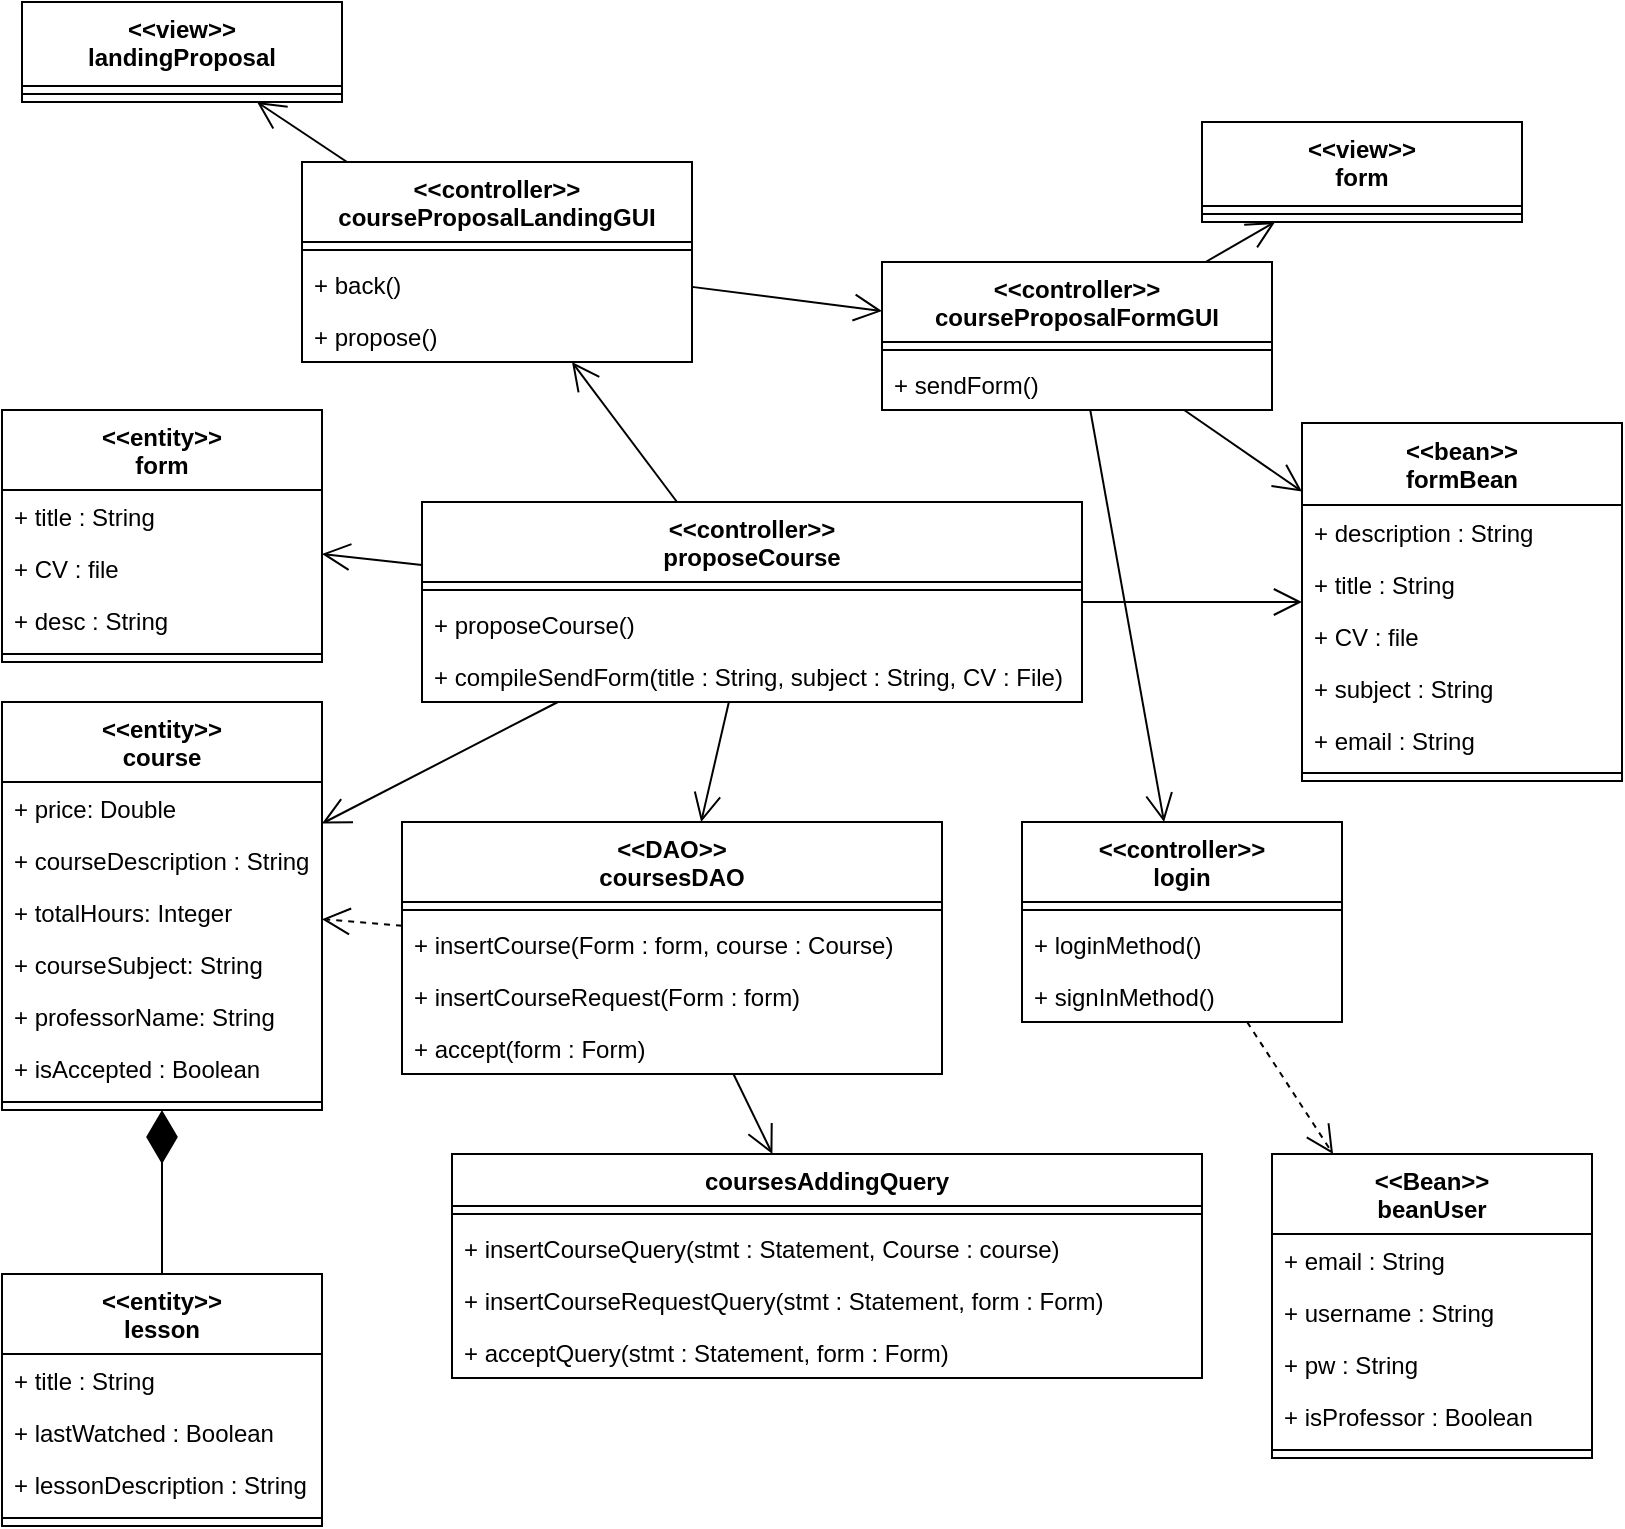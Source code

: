 <mxfile version="22.0.2" type="device">
  <diagram name="Page-1" id="vRs2j0dey8CRvYGm-JTu">
    <mxGraphModel dx="679" dy="843" grid="1" gridSize="10" guides="1" tooltips="1" connect="1" arrows="1" fold="1" page="1" pageScale="1" pageWidth="850" pageHeight="1100" math="0" shadow="0">
      <root>
        <mxCell id="0" />
        <mxCell id="1" parent="0" />
        <mxCell id="zubo-yhdf5VfKYRZ8-ow-1" value="&amp;lt;&amp;lt;controller&amp;gt;&amp;gt;&lt;br&gt;proposeCourse" style="swimlane;fontStyle=1;align=center;verticalAlign=top;childLayout=stackLayout;horizontal=1;startSize=40;horizontalStack=0;resizeParent=1;resizeParentMax=0;resizeLast=0;collapsible=1;marginBottom=0;whiteSpace=wrap;html=1;" parent="1" vertex="1">
          <mxGeometry x="230" y="330" width="330" height="100" as="geometry" />
        </mxCell>
        <mxCell id="zubo-yhdf5VfKYRZ8-ow-3" value="" style="line;strokeWidth=1;fillColor=none;align=left;verticalAlign=middle;spacingTop=-1;spacingLeft=3;spacingRight=3;rotatable=0;labelPosition=right;points=[];portConstraint=eastwest;strokeColor=inherit;" parent="zubo-yhdf5VfKYRZ8-ow-1" vertex="1">
          <mxGeometry y="40" width="330" height="8" as="geometry" />
        </mxCell>
        <mxCell id="zubo-yhdf5VfKYRZ8-ow-4" value="+ proposeCourse()" style="text;strokeColor=none;fillColor=none;align=left;verticalAlign=top;spacingLeft=4;spacingRight=4;overflow=hidden;rotatable=0;points=[[0,0.5],[1,0.5]];portConstraint=eastwest;whiteSpace=wrap;html=1;" parent="zubo-yhdf5VfKYRZ8-ow-1" vertex="1">
          <mxGeometry y="48" width="330" height="26" as="geometry" />
        </mxCell>
        <mxCell id="zubo-yhdf5VfKYRZ8-ow-5" value="+ compileSendForm(title : String, subject : String, CV : File)" style="text;strokeColor=none;fillColor=none;align=left;verticalAlign=top;spacingLeft=4;spacingRight=4;overflow=hidden;rotatable=0;points=[[0,0.5],[1,0.5]];portConstraint=eastwest;whiteSpace=wrap;html=1;" parent="zubo-yhdf5VfKYRZ8-ow-1" vertex="1">
          <mxGeometry y="74" width="330" height="26" as="geometry" />
        </mxCell>
        <mxCell id="zubo-yhdf5VfKYRZ8-ow-10" value="&amp;lt;&amp;lt;controller&amp;gt;&amp;gt;&lt;br&gt;courseProposalLandingGUI" style="swimlane;fontStyle=1;align=center;verticalAlign=top;childLayout=stackLayout;horizontal=1;startSize=40;horizontalStack=0;resizeParent=1;resizeParentMax=0;resizeLast=0;collapsible=1;marginBottom=0;whiteSpace=wrap;html=1;" parent="1" vertex="1">
          <mxGeometry x="170" y="160" width="195" height="100" as="geometry" />
        </mxCell>
        <mxCell id="zubo-yhdf5VfKYRZ8-ow-11" value="" style="line;strokeWidth=1;fillColor=none;align=left;verticalAlign=middle;spacingTop=-1;spacingLeft=3;spacingRight=3;rotatable=0;labelPosition=right;points=[];portConstraint=eastwest;strokeColor=inherit;" parent="zubo-yhdf5VfKYRZ8-ow-10" vertex="1">
          <mxGeometry y="40" width="195" height="8" as="geometry" />
        </mxCell>
        <mxCell id="pH69hkPTxForjX6qZ0RX-25" value="+ back()" style="text;strokeColor=none;fillColor=none;align=left;verticalAlign=top;spacingLeft=4;spacingRight=4;overflow=hidden;rotatable=0;points=[[0,0.5],[1,0.5]];portConstraint=eastwest;whiteSpace=wrap;html=1;" parent="zubo-yhdf5VfKYRZ8-ow-10" vertex="1">
          <mxGeometry y="48" width="195" height="26" as="geometry" />
        </mxCell>
        <mxCell id="zubo-yhdf5VfKYRZ8-ow-12" value="+ propose()" style="text;strokeColor=none;fillColor=none;align=left;verticalAlign=top;spacingLeft=4;spacingRight=4;overflow=hidden;rotatable=0;points=[[0,0.5],[1,0.5]];portConstraint=eastwest;whiteSpace=wrap;html=1;" parent="zubo-yhdf5VfKYRZ8-ow-10" vertex="1">
          <mxGeometry y="74" width="195" height="26" as="geometry" />
        </mxCell>
        <mxCell id="zubo-yhdf5VfKYRZ8-ow-13" value="&amp;lt;&amp;lt;controller&amp;gt;&amp;gt;&lt;br&gt;courseProposalFormGUI" style="swimlane;fontStyle=1;align=center;verticalAlign=top;childLayout=stackLayout;horizontal=1;startSize=40;horizontalStack=0;resizeParent=1;resizeParentMax=0;resizeLast=0;collapsible=1;marginBottom=0;whiteSpace=wrap;html=1;" parent="1" vertex="1">
          <mxGeometry x="460" y="210" width="195" height="74" as="geometry" />
        </mxCell>
        <mxCell id="zubo-yhdf5VfKYRZ8-ow-14" value="" style="line;strokeWidth=1;fillColor=none;align=left;verticalAlign=middle;spacingTop=-1;spacingLeft=3;spacingRight=3;rotatable=0;labelPosition=right;points=[];portConstraint=eastwest;strokeColor=inherit;" parent="zubo-yhdf5VfKYRZ8-ow-13" vertex="1">
          <mxGeometry y="40" width="195" height="8" as="geometry" />
        </mxCell>
        <mxCell id="zubo-yhdf5VfKYRZ8-ow-15" value="+ sendForm()" style="text;strokeColor=none;fillColor=none;align=left;verticalAlign=top;spacingLeft=4;spacingRight=4;overflow=hidden;rotatable=0;points=[[0,0.5],[1,0.5]];portConstraint=eastwest;whiteSpace=wrap;html=1;" parent="zubo-yhdf5VfKYRZ8-ow-13" vertex="1">
          <mxGeometry y="48" width="195" height="26" as="geometry" />
        </mxCell>
        <mxCell id="zubo-yhdf5VfKYRZ8-ow-16" value="&amp;lt;&amp;lt;controller&amp;gt;&amp;gt;&lt;br&gt;login" style="swimlane;fontStyle=1;align=center;verticalAlign=top;childLayout=stackLayout;horizontal=1;startSize=40;horizontalStack=0;resizeParent=1;resizeParentMax=0;resizeLast=0;collapsible=1;marginBottom=0;whiteSpace=wrap;html=1;" parent="1" vertex="1">
          <mxGeometry x="530" y="490" width="160" height="100" as="geometry" />
        </mxCell>
        <mxCell id="zubo-yhdf5VfKYRZ8-ow-17" value="" style="line;strokeWidth=1;fillColor=none;align=left;verticalAlign=middle;spacingTop=-1;spacingLeft=3;spacingRight=3;rotatable=0;labelPosition=right;points=[];portConstraint=eastwest;strokeColor=inherit;" parent="zubo-yhdf5VfKYRZ8-ow-16" vertex="1">
          <mxGeometry y="40" width="160" height="8" as="geometry" />
        </mxCell>
        <mxCell id="zubo-yhdf5VfKYRZ8-ow-18" value="+ loginMethod()" style="text;strokeColor=none;fillColor=none;align=left;verticalAlign=top;spacingLeft=4;spacingRight=4;overflow=hidden;rotatable=0;points=[[0,0.5],[1,0.5]];portConstraint=eastwest;whiteSpace=wrap;html=1;" parent="zubo-yhdf5VfKYRZ8-ow-16" vertex="1">
          <mxGeometry y="48" width="160" height="26" as="geometry" />
        </mxCell>
        <mxCell id="zubo-yhdf5VfKYRZ8-ow-19" value="+ signInMethod()" style="text;strokeColor=none;fillColor=none;align=left;verticalAlign=top;spacingLeft=4;spacingRight=4;overflow=hidden;rotatable=0;points=[[0,0.5],[1,0.5]];portConstraint=eastwest;whiteSpace=wrap;html=1;" parent="zubo-yhdf5VfKYRZ8-ow-16" vertex="1">
          <mxGeometry y="74" width="160" height="26" as="geometry" />
        </mxCell>
        <mxCell id="zubo-yhdf5VfKYRZ8-ow-20" value="&amp;lt;&amp;lt;Bean&amp;gt;&amp;gt;&lt;br&gt;beanUser" style="swimlane;fontStyle=1;align=center;verticalAlign=top;childLayout=stackLayout;horizontal=1;startSize=40;horizontalStack=0;resizeParent=1;resizeParentMax=0;resizeLast=0;collapsible=1;marginBottom=0;whiteSpace=wrap;html=1;" parent="1" vertex="1">
          <mxGeometry x="655" y="656" width="160" height="152" as="geometry" />
        </mxCell>
        <mxCell id="zubo-yhdf5VfKYRZ8-ow-21" value="+ email : String" style="text;strokeColor=none;fillColor=none;align=left;verticalAlign=top;spacingLeft=4;spacingRight=4;overflow=hidden;rotatable=0;points=[[0,0.5],[1,0.5]];portConstraint=eastwest;whiteSpace=wrap;html=1;" parent="zubo-yhdf5VfKYRZ8-ow-20" vertex="1">
          <mxGeometry y="40" width="160" height="26" as="geometry" />
        </mxCell>
        <mxCell id="zubo-yhdf5VfKYRZ8-ow-22" value="+ username : String" style="text;strokeColor=none;fillColor=none;align=left;verticalAlign=top;spacingLeft=4;spacingRight=4;overflow=hidden;rotatable=0;points=[[0,0.5],[1,0.5]];portConstraint=eastwest;whiteSpace=wrap;html=1;" parent="zubo-yhdf5VfKYRZ8-ow-20" vertex="1">
          <mxGeometry y="66" width="160" height="26" as="geometry" />
        </mxCell>
        <mxCell id="zubo-yhdf5VfKYRZ8-ow-23" value="+ pw : String" style="text;strokeColor=none;fillColor=none;align=left;verticalAlign=top;spacingLeft=4;spacingRight=4;overflow=hidden;rotatable=0;points=[[0,0.5],[1,0.5]];portConstraint=eastwest;whiteSpace=wrap;html=1;" parent="zubo-yhdf5VfKYRZ8-ow-20" vertex="1">
          <mxGeometry y="92" width="160" height="26" as="geometry" />
        </mxCell>
        <mxCell id="zubo-yhdf5VfKYRZ8-ow-24" value="+ isProfessor : Boolean" style="text;strokeColor=none;fillColor=none;align=left;verticalAlign=top;spacingLeft=4;spacingRight=4;overflow=hidden;rotatable=0;points=[[0,0.5],[1,0.5]];portConstraint=eastwest;whiteSpace=wrap;html=1;" parent="zubo-yhdf5VfKYRZ8-ow-20" vertex="1">
          <mxGeometry y="118" width="160" height="26" as="geometry" />
        </mxCell>
        <mxCell id="zubo-yhdf5VfKYRZ8-ow-25" value="" style="line;strokeWidth=1;fillColor=none;align=left;verticalAlign=middle;spacingTop=-1;spacingLeft=3;spacingRight=3;rotatable=0;labelPosition=right;points=[];portConstraint=eastwest;strokeColor=inherit;" parent="zubo-yhdf5VfKYRZ8-ow-20" vertex="1">
          <mxGeometry y="144" width="160" height="8" as="geometry" />
        </mxCell>
        <mxCell id="zubo-yhdf5VfKYRZ8-ow-26" value="" style="endArrow=open;endSize=12;dashed=1;html=1;rounded=0;" parent="1" source="zubo-yhdf5VfKYRZ8-ow-16" target="zubo-yhdf5VfKYRZ8-ow-20" edge="1">
          <mxGeometry width="160" relative="1" as="geometry">
            <mxPoint x="225" y="644" as="sourcePoint" />
            <mxPoint x="385" y="644" as="targetPoint" />
          </mxGeometry>
        </mxCell>
        <mxCell id="zubo-yhdf5VfKYRZ8-ow-27" value="&amp;lt;&amp;lt;view&amp;gt;&amp;gt;&lt;br&gt;landingProposal" style="swimlane;fontStyle=1;align=center;verticalAlign=top;childLayout=stackLayout;horizontal=1;startSize=42;horizontalStack=0;resizeParent=1;resizeParentMax=0;resizeLast=0;collapsible=1;marginBottom=0;whiteSpace=wrap;html=1;" parent="1" vertex="1">
          <mxGeometry x="30" y="80" width="160" height="50" as="geometry" />
        </mxCell>
        <mxCell id="zubo-yhdf5VfKYRZ8-ow-29" value="" style="line;strokeWidth=1;fillColor=none;align=left;verticalAlign=middle;spacingTop=-1;spacingLeft=3;spacingRight=3;rotatable=0;labelPosition=right;points=[];portConstraint=eastwest;strokeColor=inherit;" parent="zubo-yhdf5VfKYRZ8-ow-27" vertex="1">
          <mxGeometry y="42" width="160" height="8" as="geometry" />
        </mxCell>
        <mxCell id="zubo-yhdf5VfKYRZ8-ow-33" value="&amp;lt;&amp;lt;view&amp;gt;&amp;gt;&lt;br&gt;form" style="swimlane;fontStyle=1;align=center;verticalAlign=top;childLayout=stackLayout;horizontal=1;startSize=42;horizontalStack=0;resizeParent=1;resizeParentMax=0;resizeLast=0;collapsible=1;marginBottom=0;whiteSpace=wrap;html=1;" parent="1" vertex="1">
          <mxGeometry x="620" y="140" width="160" height="50" as="geometry" />
        </mxCell>
        <mxCell id="zubo-yhdf5VfKYRZ8-ow-34" value="" style="line;strokeWidth=1;fillColor=none;align=left;verticalAlign=middle;spacingTop=-1;spacingLeft=3;spacingRight=3;rotatable=0;labelPosition=right;points=[];portConstraint=eastwest;strokeColor=inherit;" parent="zubo-yhdf5VfKYRZ8-ow-33" vertex="1">
          <mxGeometry y="42" width="160" height="8" as="geometry" />
        </mxCell>
        <mxCell id="zubo-yhdf5VfKYRZ8-ow-35" value="&amp;lt;&amp;lt;DAO&amp;gt;&amp;gt;&lt;br&gt;coursesDAO" style="swimlane;fontStyle=1;align=center;verticalAlign=top;childLayout=stackLayout;horizontal=1;startSize=40;horizontalStack=0;resizeParent=1;resizeParentMax=0;resizeLast=0;collapsible=1;marginBottom=0;whiteSpace=wrap;html=1;" parent="1" vertex="1">
          <mxGeometry x="220" y="490" width="270" height="126" as="geometry" />
        </mxCell>
        <mxCell id="zubo-yhdf5VfKYRZ8-ow-37" value="" style="line;strokeWidth=1;fillColor=none;align=left;verticalAlign=middle;spacingTop=-1;spacingLeft=3;spacingRight=3;rotatable=0;labelPosition=right;points=[];portConstraint=eastwest;strokeColor=inherit;" parent="zubo-yhdf5VfKYRZ8-ow-35" vertex="1">
          <mxGeometry y="40" width="270" height="8" as="geometry" />
        </mxCell>
        <mxCell id="pH69hkPTxForjX6qZ0RX-15" value="+ insertCourse(Form : form, course : Course)" style="text;strokeColor=none;fillColor=none;align=left;verticalAlign=top;spacingLeft=4;spacingRight=4;overflow=hidden;rotatable=0;points=[[0,0.5],[1,0.5]];portConstraint=eastwest;whiteSpace=wrap;html=1;" parent="zubo-yhdf5VfKYRZ8-ow-35" vertex="1">
          <mxGeometry y="48" width="270" height="26" as="geometry" />
        </mxCell>
        <mxCell id="zubo-yhdf5VfKYRZ8-ow-36" value="+ insertCourseRequest(Form : form)" style="text;strokeColor=none;fillColor=none;align=left;verticalAlign=top;spacingLeft=4;spacingRight=4;overflow=hidden;rotatable=0;points=[[0,0.5],[1,0.5]];portConstraint=eastwest;whiteSpace=wrap;html=1;" parent="zubo-yhdf5VfKYRZ8-ow-35" vertex="1">
          <mxGeometry y="74" width="270" height="26" as="geometry" />
        </mxCell>
        <mxCell id="pH69hkPTxForjX6qZ0RX-16" value="+ accept(form : Form)" style="text;strokeColor=none;fillColor=none;align=left;verticalAlign=top;spacingLeft=4;spacingRight=4;overflow=hidden;rotatable=0;points=[[0,0.5],[1,0.5]];portConstraint=eastwest;whiteSpace=wrap;html=1;" parent="zubo-yhdf5VfKYRZ8-ow-35" vertex="1">
          <mxGeometry y="100" width="270" height="26" as="geometry" />
        </mxCell>
        <mxCell id="zubo-yhdf5VfKYRZ8-ow-39" value="coursesAddingQuery" style="swimlane;fontStyle=1;align=center;verticalAlign=top;childLayout=stackLayout;horizontal=1;startSize=26;horizontalStack=0;resizeParent=1;resizeParentMax=0;resizeLast=0;collapsible=1;marginBottom=0;whiteSpace=wrap;html=1;" parent="1" vertex="1">
          <mxGeometry x="245" y="656" width="375" height="112" as="geometry" />
        </mxCell>
        <mxCell id="zubo-yhdf5VfKYRZ8-ow-41" value="" style="line;strokeWidth=1;fillColor=none;align=left;verticalAlign=middle;spacingTop=-1;spacingLeft=3;spacingRight=3;rotatable=0;labelPosition=right;points=[];portConstraint=eastwest;strokeColor=inherit;" parent="zubo-yhdf5VfKYRZ8-ow-39" vertex="1">
          <mxGeometry y="26" width="375" height="8" as="geometry" />
        </mxCell>
        <mxCell id="pH69hkPTxForjX6qZ0RX-17" value="+ insertCourseQuery(stmt : Statement, Course : course)" style="text;strokeColor=none;fillColor=none;align=left;verticalAlign=top;spacingLeft=4;spacingRight=4;overflow=hidden;rotatable=0;points=[[0,0.5],[1,0.5]];portConstraint=eastwest;whiteSpace=wrap;html=1;" parent="zubo-yhdf5VfKYRZ8-ow-39" vertex="1">
          <mxGeometry y="34" width="375" height="26" as="geometry" />
        </mxCell>
        <mxCell id="pH69hkPTxForjX6qZ0RX-18" value="+ insertCourseRequestQuery(stmt : Statement, form : Form)" style="text;strokeColor=none;fillColor=none;align=left;verticalAlign=top;spacingLeft=4;spacingRight=4;overflow=hidden;rotatable=0;points=[[0,0.5],[1,0.5]];portConstraint=eastwest;whiteSpace=wrap;html=1;" parent="zubo-yhdf5VfKYRZ8-ow-39" vertex="1">
          <mxGeometry y="60" width="375" height="26" as="geometry" />
        </mxCell>
        <mxCell id="zubo-yhdf5VfKYRZ8-ow-42" value="+ acceptQuery(stmt : Statement, form : Form)" style="text;strokeColor=none;fillColor=none;align=left;verticalAlign=top;spacingLeft=4;spacingRight=4;overflow=hidden;rotatable=0;points=[[0,0.5],[1,0.5]];portConstraint=eastwest;whiteSpace=wrap;html=1;" parent="zubo-yhdf5VfKYRZ8-ow-39" vertex="1">
          <mxGeometry y="86" width="375" height="26" as="geometry" />
        </mxCell>
        <mxCell id="zubo-yhdf5VfKYRZ8-ow-43" value="" style="endArrow=open;endFill=1;endSize=12;html=1;rounded=0;" parent="1" source="zubo-yhdf5VfKYRZ8-ow-1" target="zubo-yhdf5VfKYRZ8-ow-35" edge="1">
          <mxGeometry width="160" relative="1" as="geometry">
            <mxPoint x="100" y="490" as="sourcePoint" />
            <mxPoint x="260" y="490" as="targetPoint" />
          </mxGeometry>
        </mxCell>
        <mxCell id="zubo-yhdf5VfKYRZ8-ow-44" value="&amp;lt;&amp;lt;entity&amp;gt;&amp;gt;&lt;br&gt;course" style="swimlane;fontStyle=1;align=center;verticalAlign=top;childLayout=stackLayout;horizontal=1;startSize=40;horizontalStack=0;resizeParent=1;resizeParentMax=0;resizeLast=0;collapsible=1;marginBottom=0;whiteSpace=wrap;html=1;" parent="1" vertex="1">
          <mxGeometry x="20" y="430" width="160" height="204" as="geometry" />
        </mxCell>
        <mxCell id="zubo-yhdf5VfKYRZ8-ow-45" value="+ price: Double" style="text;strokeColor=none;fillColor=none;align=left;verticalAlign=top;spacingLeft=4;spacingRight=4;overflow=hidden;rotatable=0;points=[[0,0.5],[1,0.5]];portConstraint=eastwest;whiteSpace=wrap;html=1;" parent="zubo-yhdf5VfKYRZ8-ow-44" vertex="1">
          <mxGeometry y="40" width="160" height="26" as="geometry" />
        </mxCell>
        <mxCell id="zubo-yhdf5VfKYRZ8-ow-46" value="+ courseDescription : String" style="text;strokeColor=none;fillColor=none;align=left;verticalAlign=top;spacingLeft=4;spacingRight=4;overflow=hidden;rotatable=0;points=[[0,0.5],[1,0.5]];portConstraint=eastwest;whiteSpace=wrap;html=1;" parent="zubo-yhdf5VfKYRZ8-ow-44" vertex="1">
          <mxGeometry y="66" width="160" height="26" as="geometry" />
        </mxCell>
        <mxCell id="zubo-yhdf5VfKYRZ8-ow-47" value="+ totalHours: Integer" style="text;strokeColor=none;fillColor=none;align=left;verticalAlign=top;spacingLeft=4;spacingRight=4;overflow=hidden;rotatable=0;points=[[0,0.5],[1,0.5]];portConstraint=eastwest;whiteSpace=wrap;html=1;" parent="zubo-yhdf5VfKYRZ8-ow-44" vertex="1">
          <mxGeometry y="92" width="160" height="26" as="geometry" />
        </mxCell>
        <mxCell id="zubo-yhdf5VfKYRZ8-ow-48" value="+ courseSubject: String" style="text;strokeColor=none;fillColor=none;align=left;verticalAlign=top;spacingLeft=4;spacingRight=4;overflow=hidden;rotatable=0;points=[[0,0.5],[1,0.5]];portConstraint=eastwest;whiteSpace=wrap;html=1;" parent="zubo-yhdf5VfKYRZ8-ow-44" vertex="1">
          <mxGeometry y="118" width="160" height="26" as="geometry" />
        </mxCell>
        <mxCell id="zubo-yhdf5VfKYRZ8-ow-49" value="+ professorName: String" style="text;strokeColor=none;fillColor=none;align=left;verticalAlign=top;spacingLeft=4;spacingRight=4;overflow=hidden;rotatable=0;points=[[0,0.5],[1,0.5]];portConstraint=eastwest;whiteSpace=wrap;html=1;" parent="zubo-yhdf5VfKYRZ8-ow-44" vertex="1">
          <mxGeometry y="144" width="160" height="26" as="geometry" />
        </mxCell>
        <mxCell id="zubo-yhdf5VfKYRZ8-ow-50" value="+ isAccepted : Boolean" style="text;strokeColor=none;fillColor=none;align=left;verticalAlign=top;spacingLeft=4;spacingRight=4;overflow=hidden;rotatable=0;points=[[0,0.5],[1,0.5]];portConstraint=eastwest;whiteSpace=wrap;html=1;" parent="zubo-yhdf5VfKYRZ8-ow-44" vertex="1">
          <mxGeometry y="170" width="160" height="26" as="geometry" />
        </mxCell>
        <mxCell id="zubo-yhdf5VfKYRZ8-ow-51" value="" style="line;strokeWidth=1;fillColor=none;align=left;verticalAlign=middle;spacingTop=-1;spacingLeft=3;spacingRight=3;rotatable=0;labelPosition=right;points=[];portConstraint=eastwest;strokeColor=inherit;" parent="zubo-yhdf5VfKYRZ8-ow-44" vertex="1">
          <mxGeometry y="196" width="160" height="8" as="geometry" />
        </mxCell>
        <mxCell id="zubo-yhdf5VfKYRZ8-ow-52" value="" style="endArrow=diamondThin;endFill=1;endSize=24;html=1;rounded=0;" parent="1" source="zubo-yhdf5VfKYRZ8-ow-53" target="zubo-yhdf5VfKYRZ8-ow-44" edge="1">
          <mxGeometry width="160" relative="1" as="geometry">
            <mxPoint x="245" y="743" as="sourcePoint" />
            <mxPoint x="500" y="890" as="targetPoint" />
          </mxGeometry>
        </mxCell>
        <mxCell id="zubo-yhdf5VfKYRZ8-ow-53" value="&amp;lt;&amp;lt;entity&amp;gt;&amp;gt;&lt;br&gt;lesson" style="swimlane;fontStyle=1;align=center;verticalAlign=top;childLayout=stackLayout;horizontal=1;startSize=40;horizontalStack=0;resizeParent=1;resizeParentMax=0;resizeLast=0;collapsible=1;marginBottom=0;whiteSpace=wrap;html=1;" parent="1" vertex="1">
          <mxGeometry x="20" y="716" width="160" height="126" as="geometry" />
        </mxCell>
        <mxCell id="zubo-yhdf5VfKYRZ8-ow-54" value="+ title : String" style="text;strokeColor=none;fillColor=none;align=left;verticalAlign=top;spacingLeft=4;spacingRight=4;overflow=hidden;rotatable=0;points=[[0,0.5],[1,0.5]];portConstraint=eastwest;whiteSpace=wrap;html=1;" parent="zubo-yhdf5VfKYRZ8-ow-53" vertex="1">
          <mxGeometry y="40" width="160" height="26" as="geometry" />
        </mxCell>
        <mxCell id="zubo-yhdf5VfKYRZ8-ow-55" value="+ lastWatched : Boolean" style="text;strokeColor=none;fillColor=none;align=left;verticalAlign=top;spacingLeft=4;spacingRight=4;overflow=hidden;rotatable=0;points=[[0,0.5],[1,0.5]];portConstraint=eastwest;whiteSpace=wrap;html=1;" parent="zubo-yhdf5VfKYRZ8-ow-53" vertex="1">
          <mxGeometry y="66" width="160" height="26" as="geometry" />
        </mxCell>
        <mxCell id="zubo-yhdf5VfKYRZ8-ow-56" value="+ lessonDescription : String" style="text;strokeColor=none;fillColor=none;align=left;verticalAlign=top;spacingLeft=4;spacingRight=4;overflow=hidden;rotatable=0;points=[[0,0.5],[1,0.5]];portConstraint=eastwest;whiteSpace=wrap;html=1;" parent="zubo-yhdf5VfKYRZ8-ow-53" vertex="1">
          <mxGeometry y="92" width="160" height="26" as="geometry" />
        </mxCell>
        <mxCell id="zubo-yhdf5VfKYRZ8-ow-57" value="" style="line;strokeWidth=1;fillColor=none;align=left;verticalAlign=middle;spacingTop=-1;spacingLeft=3;spacingRight=3;rotatable=0;labelPosition=right;points=[];portConstraint=eastwest;strokeColor=inherit;" parent="zubo-yhdf5VfKYRZ8-ow-53" vertex="1">
          <mxGeometry y="118" width="160" height="8" as="geometry" />
        </mxCell>
        <mxCell id="zubo-yhdf5VfKYRZ8-ow-58" value="" style="endArrow=open;endFill=1;endSize=12;html=1;rounded=0;" parent="1" source="zubo-yhdf5VfKYRZ8-ow-1" target="zubo-yhdf5VfKYRZ8-ow-44" edge="1">
          <mxGeometry width="160" relative="1" as="geometry">
            <mxPoint x="274" y="430" as="sourcePoint" />
            <mxPoint x="296" y="486" as="targetPoint" />
          </mxGeometry>
        </mxCell>
        <mxCell id="pH69hkPTxForjX6qZ0RX-1" value="" style="endArrow=open;endFill=1;endSize=12;html=1;rounded=0;" parent="1" source="zubo-yhdf5VfKYRZ8-ow-1" target="zubo-yhdf5VfKYRZ8-ow-10" edge="1">
          <mxGeometry width="160" relative="1" as="geometry">
            <mxPoint x="300" y="280" as="sourcePoint" />
            <mxPoint x="460" y="280" as="targetPoint" />
          </mxGeometry>
        </mxCell>
        <mxCell id="pH69hkPTxForjX6qZ0RX-2" value="" style="endArrow=open;endSize=12;dashed=1;html=1;rounded=0;" parent="1" source="zubo-yhdf5VfKYRZ8-ow-35" target="zubo-yhdf5VfKYRZ8-ow-44" edge="1">
          <mxGeometry width="160" relative="1" as="geometry">
            <mxPoint x="360" y="750" as="sourcePoint" />
            <mxPoint x="520" y="750" as="targetPoint" />
          </mxGeometry>
        </mxCell>
        <mxCell id="pH69hkPTxForjX6qZ0RX-3" value="" style="endArrow=open;endFill=1;endSize=12;html=1;rounded=0;" parent="1" source="zubo-yhdf5VfKYRZ8-ow-35" target="zubo-yhdf5VfKYRZ8-ow-39" edge="1">
          <mxGeometry width="160" relative="1" as="geometry">
            <mxPoint x="330" y="840" as="sourcePoint" />
            <mxPoint x="490" y="840" as="targetPoint" />
          </mxGeometry>
        </mxCell>
        <mxCell id="pH69hkPTxForjX6qZ0RX-4" value="" style="endArrow=open;endFill=1;endSize=12;html=1;rounded=0;" parent="1" source="zubo-yhdf5VfKYRZ8-ow-13" target="zubo-yhdf5VfKYRZ8-ow-16" edge="1">
          <mxGeometry width="160" relative="1" as="geometry">
            <mxPoint x="490" y="690" as="sourcePoint" />
            <mxPoint x="650" y="690" as="targetPoint" />
          </mxGeometry>
        </mxCell>
        <mxCell id="pH69hkPTxForjX6qZ0RX-5" value="" style="endArrow=open;endFill=1;endSize=12;html=1;rounded=0;" parent="1" source="zubo-yhdf5VfKYRZ8-ow-10" target="zubo-yhdf5VfKYRZ8-ow-13" edge="1">
          <mxGeometry width="160" relative="1" as="geometry">
            <mxPoint x="490" y="420" as="sourcePoint" />
            <mxPoint x="650" y="420" as="targetPoint" />
          </mxGeometry>
        </mxCell>
        <mxCell id="pH69hkPTxForjX6qZ0RX-6" value="" style="endArrow=open;endFill=1;endSize=12;html=1;rounded=0;" parent="1" source="zubo-yhdf5VfKYRZ8-ow-10" target="zubo-yhdf5VfKYRZ8-ow-27" edge="1">
          <mxGeometry width="160" relative="1" as="geometry">
            <mxPoint x="310" y="130" as="sourcePoint" />
            <mxPoint x="470" y="130" as="targetPoint" />
          </mxGeometry>
        </mxCell>
        <mxCell id="pH69hkPTxForjX6qZ0RX-7" value="" style="endArrow=open;endFill=1;endSize=12;html=1;rounded=0;" parent="1" source="zubo-yhdf5VfKYRZ8-ow-13" target="zubo-yhdf5VfKYRZ8-ow-33" edge="1">
          <mxGeometry width="160" relative="1" as="geometry">
            <mxPoint x="202" y="200" as="sourcePoint" />
            <mxPoint x="144" y="140" as="targetPoint" />
          </mxGeometry>
        </mxCell>
        <mxCell id="pH69hkPTxForjX6qZ0RX-8" value="&amp;lt;&amp;lt;entity&amp;gt;&amp;gt;&lt;br&gt;form" style="swimlane;fontStyle=1;align=center;verticalAlign=top;childLayout=stackLayout;horizontal=1;startSize=40;horizontalStack=0;resizeParent=1;resizeParentMax=0;resizeLast=0;collapsible=1;marginBottom=0;whiteSpace=wrap;html=1;" parent="1" vertex="1">
          <mxGeometry x="20" y="284" width="160" height="126" as="geometry" />
        </mxCell>
        <mxCell id="pH69hkPTxForjX6qZ0RX-9" value="+ title : String" style="text;strokeColor=none;fillColor=none;align=left;verticalAlign=top;spacingLeft=4;spacingRight=4;overflow=hidden;rotatable=0;points=[[0,0.5],[1,0.5]];portConstraint=eastwest;whiteSpace=wrap;html=1;" parent="pH69hkPTxForjX6qZ0RX-8" vertex="1">
          <mxGeometry y="40" width="160" height="26" as="geometry" />
        </mxCell>
        <mxCell id="pH69hkPTxForjX6qZ0RX-13" value="+ CV : file" style="text;strokeColor=none;fillColor=none;align=left;verticalAlign=top;spacingLeft=4;spacingRight=4;overflow=hidden;rotatable=0;points=[[0,0.5],[1,0.5]];portConstraint=eastwest;whiteSpace=wrap;html=1;" parent="pH69hkPTxForjX6qZ0RX-8" vertex="1">
          <mxGeometry y="66" width="160" height="26" as="geometry" />
        </mxCell>
        <mxCell id="pH69hkPTxForjX6qZ0RX-12" value="+ desc : String" style="text;strokeColor=none;fillColor=none;align=left;verticalAlign=top;spacingLeft=4;spacingRight=4;overflow=hidden;rotatable=0;points=[[0,0.5],[1,0.5]];portConstraint=eastwest;whiteSpace=wrap;html=1;" parent="pH69hkPTxForjX6qZ0RX-8" vertex="1">
          <mxGeometry y="92" width="160" height="26" as="geometry" />
        </mxCell>
        <mxCell id="pH69hkPTxForjX6qZ0RX-10" value="" style="line;strokeWidth=1;fillColor=none;align=left;verticalAlign=middle;spacingTop=-1;spacingLeft=3;spacingRight=3;rotatable=0;labelPosition=right;points=[];portConstraint=eastwest;strokeColor=inherit;" parent="pH69hkPTxForjX6qZ0RX-8" vertex="1">
          <mxGeometry y="118" width="160" height="8" as="geometry" />
        </mxCell>
        <mxCell id="pH69hkPTxForjX6qZ0RX-14" value="" style="endArrow=open;endFill=1;endSize=12;html=1;rounded=0;" parent="1" source="zubo-yhdf5VfKYRZ8-ow-1" target="pH69hkPTxForjX6qZ0RX-8" edge="1">
          <mxGeometry width="160" relative="1" as="geometry">
            <mxPoint x="340" y="290" as="sourcePoint" />
            <mxPoint x="500" y="290" as="targetPoint" />
          </mxGeometry>
        </mxCell>
        <mxCell id="pH69hkPTxForjX6qZ0RX-19" value="&amp;lt;&amp;lt;bean&amp;gt;&amp;gt;&lt;br&gt;formBean" style="swimlane;fontStyle=1;align=center;verticalAlign=top;childLayout=stackLayout;horizontal=1;startSize=41;horizontalStack=0;resizeParent=1;resizeParentMax=0;resizeLast=0;collapsible=1;marginBottom=0;whiteSpace=wrap;html=1;" parent="1" vertex="1">
          <mxGeometry x="670" y="290.5" width="160" height="179" as="geometry" />
        </mxCell>
        <mxCell id="pH69hkPTxForjX6qZ0RX-20" value="+ description : String" style="text;strokeColor=none;fillColor=none;align=left;verticalAlign=top;spacingLeft=4;spacingRight=4;overflow=hidden;rotatable=0;points=[[0,0.5],[1,0.5]];portConstraint=eastwest;whiteSpace=wrap;html=1;" parent="pH69hkPTxForjX6qZ0RX-19" vertex="1">
          <mxGeometry y="41" width="160" height="26" as="geometry" />
        </mxCell>
        <mxCell id="pH69hkPTxForjX6qZ0RX-28" value="+ title : String" style="text;strokeColor=none;fillColor=none;align=left;verticalAlign=top;spacingLeft=4;spacingRight=4;overflow=hidden;rotatable=0;points=[[0,0.5],[1,0.5]];portConstraint=eastwest;whiteSpace=wrap;html=1;" parent="pH69hkPTxForjX6qZ0RX-19" vertex="1">
          <mxGeometry y="67" width="160" height="26" as="geometry" />
        </mxCell>
        <mxCell id="pH69hkPTxForjX6qZ0RX-27" value="+ CV : file" style="text;strokeColor=none;fillColor=none;align=left;verticalAlign=top;spacingLeft=4;spacingRight=4;overflow=hidden;rotatable=0;points=[[0,0.5],[1,0.5]];portConstraint=eastwest;whiteSpace=wrap;html=1;" parent="pH69hkPTxForjX6qZ0RX-19" vertex="1">
          <mxGeometry y="93" width="160" height="26" as="geometry" />
        </mxCell>
        <mxCell id="pH69hkPTxForjX6qZ0RX-29" value="+ subject : String" style="text;strokeColor=none;fillColor=none;align=left;verticalAlign=top;spacingLeft=4;spacingRight=4;overflow=hidden;rotatable=0;points=[[0,0.5],[1,0.5]];portConstraint=eastwest;whiteSpace=wrap;html=1;" parent="pH69hkPTxForjX6qZ0RX-19" vertex="1">
          <mxGeometry y="119" width="160" height="26" as="geometry" />
        </mxCell>
        <mxCell id="pH69hkPTxForjX6qZ0RX-30" value="+ email : String" style="text;strokeColor=none;fillColor=none;align=left;verticalAlign=top;spacingLeft=4;spacingRight=4;overflow=hidden;rotatable=0;points=[[0,0.5],[1,0.5]];portConstraint=eastwest;whiteSpace=wrap;html=1;" parent="pH69hkPTxForjX6qZ0RX-19" vertex="1">
          <mxGeometry y="145" width="160" height="26" as="geometry" />
        </mxCell>
        <mxCell id="pH69hkPTxForjX6qZ0RX-21" value="" style="line;strokeWidth=1;fillColor=none;align=left;verticalAlign=middle;spacingTop=-1;spacingLeft=3;spacingRight=3;rotatable=0;labelPosition=right;points=[];portConstraint=eastwest;strokeColor=inherit;" parent="pH69hkPTxForjX6qZ0RX-19" vertex="1">
          <mxGeometry y="171" width="160" height="8" as="geometry" />
        </mxCell>
        <mxCell id="pH69hkPTxForjX6qZ0RX-23" value="" style="endArrow=open;endFill=1;endSize=12;html=1;rounded=0;" parent="1" source="zubo-yhdf5VfKYRZ8-ow-13" target="pH69hkPTxForjX6qZ0RX-19" edge="1">
          <mxGeometry width="160" relative="1" as="geometry">
            <mxPoint x="655" y="300" as="sourcePoint" />
            <mxPoint x="815" y="300" as="targetPoint" />
          </mxGeometry>
        </mxCell>
        <mxCell id="pH69hkPTxForjX6qZ0RX-24" value="" style="endArrow=open;endFill=1;endSize=12;html=1;rounded=0;" parent="1" source="zubo-yhdf5VfKYRZ8-ow-1" target="pH69hkPTxForjX6qZ0RX-19" edge="1">
          <mxGeometry width="160" relative="1" as="geometry">
            <mxPoint x="605" y="294" as="sourcePoint" />
            <mxPoint x="650" y="339" as="targetPoint" />
          </mxGeometry>
        </mxCell>
      </root>
    </mxGraphModel>
  </diagram>
</mxfile>
